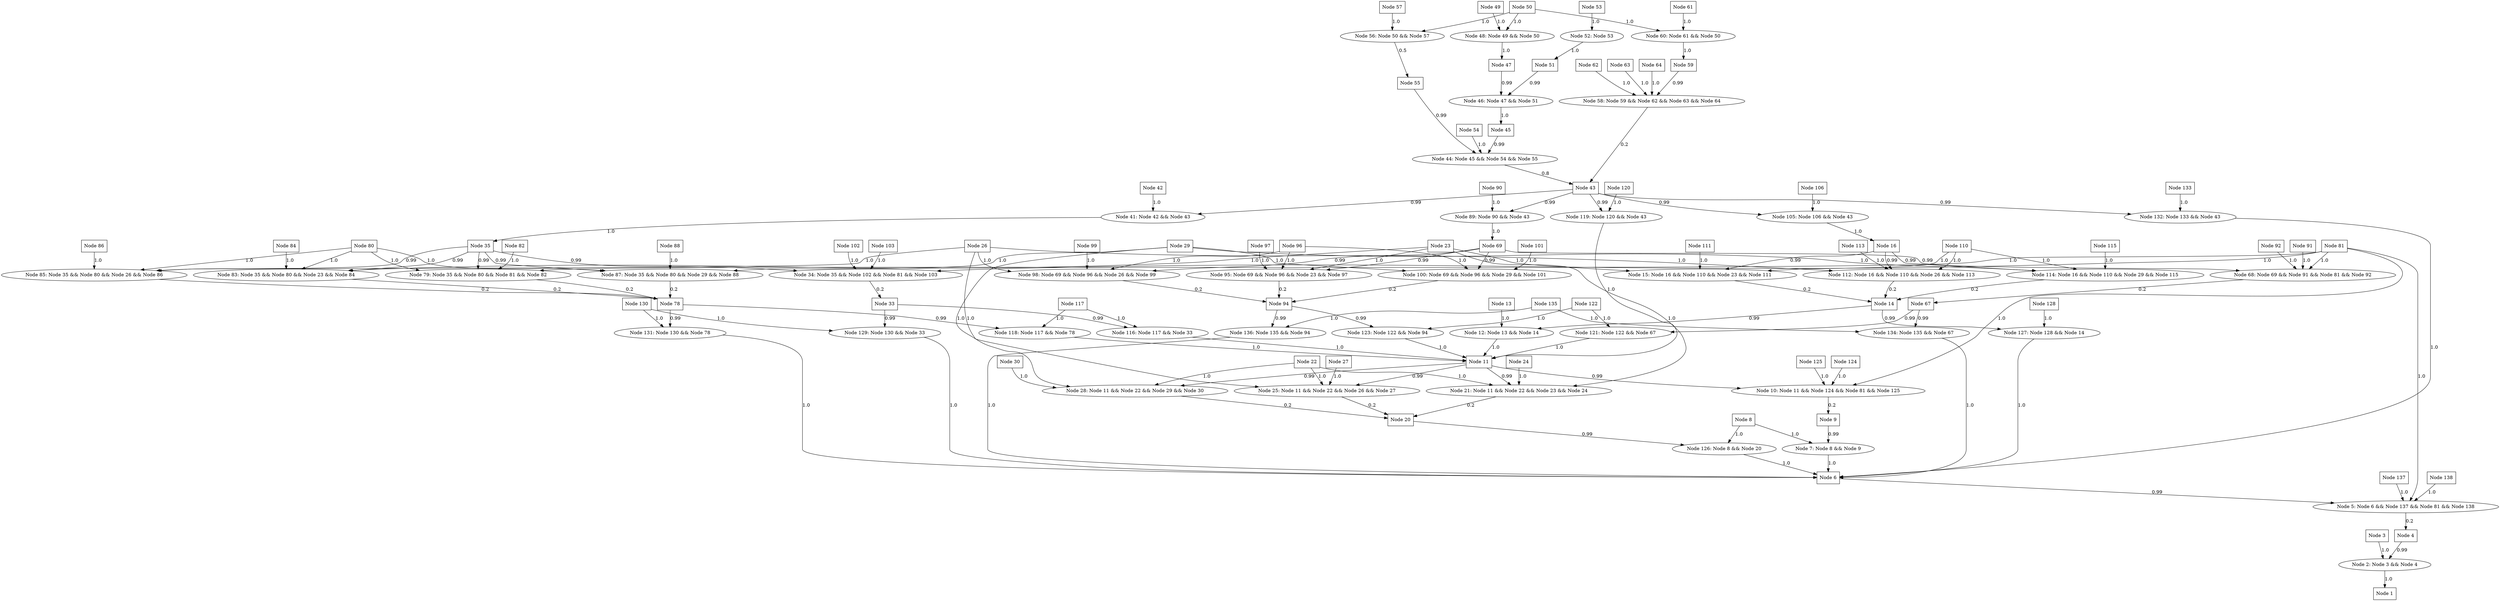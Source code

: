 strict digraph G {
  1 [ label="Node 1" shape="box" ];
  2 [ label="Node 2: Node 3 && Node 4" shape="ellipse" ];
  3 [ label="Node 3" shape="box" ];
  4 [ label="Node 4" shape="box" ];
  5 [ label="Node 5: Node 6 && Node 137 && Node 81 && Node 138" shape="ellipse" ];
  6 [ label="Node 6" shape="box" ];
  7 [ label="Node 137" shape="box" ];
  8 [ label="Node 81" shape="box" ];
  9 [ label="Node 138" shape="box" ];
  10 [ label="Node 7: Node 8 && Node 9" shape="ellipse" ];
  11 [ label="Node 126: Node 8 && Node 20" shape="ellipse" ];
  12 [ label="Node 127: Node 128 && Node 14" shape="ellipse" ];
  13 [ label="Node 129: Node 130 && Node 33" shape="ellipse" ];
  14 [ label="Node 131: Node 130 && Node 78" shape="ellipse" ];
  15 [ label="Node 132: Node 133 && Node 43" shape="ellipse" ];
  16 [ label="Node 134: Node 135 && Node 67" shape="ellipse" ];
  17 [ label="Node 136: Node 135 && Node 94" shape="ellipse" ];
  18 [ label="Node 8" shape="box" ];
  19 [ label="Node 9" shape="box" ];
  20 [ label="Node 20" shape="box" ];
  21 [ label="Node 128" shape="box" ];
  22 [ label="Node 14" shape="box" ];
  23 [ label="Node 130" shape="box" ];
  24 [ label="Node 33" shape="box" ];
  25 [ label="Node 78" shape="box" ];
  26 [ label="Node 133" shape="box" ];
  27 [ label="Node 43" shape="box" ];
  28 [ label="Node 135" shape="box" ];
  29 [ label="Node 67" shape="box" ];
  30 [ label="Node 94" shape="box" ];
  31 [ label="Node 10: Node 11 && Node 124 && Node 81 && Node 125" shape="ellipse" ];
  32 [ label="Node 21: Node 11 && Node 22 && Node 23 && Node 24" shape="ellipse" ];
  33 [ label="Node 25: Node 11 && Node 22 && Node 26 && Node 27" shape="ellipse" ];
  34 [ label="Node 28: Node 11 && Node 22 && Node 29 && Node 30" shape="ellipse" ];
  35 [ label="Node 15: Node 16 && Node 110 && Node 23 && Node 111" shape="ellipse" ];
  36 [ label="Node 112: Node 16 && Node 110 && Node 26 && Node 113" shape="ellipse" ];
  37 [ label="Node 114: Node 16 && Node 110 && Node 29 && Node 115" shape="ellipse" ];
  38 [ label="Node 34: Node 35 && Node 102 && Node 81 && Node 103" shape="ellipse" ];
  39 [ label="Node 79: Node 35 && Node 80 && Node 81 && Node 82" shape="ellipse" ];
  40 [ label="Node 83: Node 35 && Node 80 && Node 23 && Node 84" shape="ellipse" ];
  41 [ label="Node 85: Node 35 && Node 80 && Node 26 && Node 86" shape="ellipse" ];
  42 [ label="Node 87: Node 35 && Node 80 && Node 29 && Node 88" shape="ellipse" ];
  43 [ label="Node 44: Node 45 && Node 54 && Node 55" shape="ellipse" ];
  44 [ label="Node 58: Node 59 && Node 62 && Node 63 && Node 64" shape="ellipse" ];
  45 [ label="Node 68: Node 69 && Node 91 && Node 81 && Node 92" shape="ellipse" ];
  46 [ label="Node 95: Node 69 && Node 96 && Node 23 && Node 97" shape="ellipse" ];
  47 [ label="Node 98: Node 69 && Node 96 && Node 26 && Node 99" shape="ellipse" ];
  48 [ label="Node 100: Node 69 && Node 96 && Node 29 && Node 101" shape="ellipse" ];
  49 [ label="Node 11" shape="box" ];
  50 [ label="Node 124" shape="box" ];
  51 [ label="Node 125" shape="box" ];
  52 [ label="Node 22" shape="box" ];
  53 [ label="Node 23" shape="box" ];
  54 [ label="Node 24" shape="box" ];
  55 [ label="Node 26" shape="box" ];
  56 [ label="Node 27" shape="box" ];
  57 [ label="Node 29" shape="box" ];
  58 [ label="Node 30" shape="box" ];
  59 [ label="Node 16" shape="box" ];
  60 [ label="Node 110" shape="box" ];
  61 [ label="Node 111" shape="box" ];
  62 [ label="Node 113" shape="box" ];
  63 [ label="Node 115" shape="box" ];
  64 [ label="Node 35" shape="box" ];
  65 [ label="Node 102" shape="box" ];
  66 [ label="Node 103" shape="box" ];
  67 [ label="Node 80" shape="box" ];
  68 [ label="Node 82" shape="box" ];
  69 [ label="Node 84" shape="box" ];
  70 [ label="Node 86" shape="box" ];
  71 [ label="Node 88" shape="box" ];
  72 [ label="Node 45" shape="box" ];
  73 [ label="Node 54" shape="box" ];
  74 [ label="Node 55" shape="box" ];
  75 [ label="Node 59" shape="box" ];
  76 [ label="Node 62" shape="box" ];
  77 [ label="Node 63" shape="box" ];
  78 [ label="Node 64" shape="box" ];
  79 [ label="Node 69" shape="box" ];
  80 [ label="Node 91" shape="box" ];
  81 [ label="Node 92" shape="box" ];
  82 [ label="Node 96" shape="box" ];
  83 [ label="Node 97" shape="box" ];
  84 [ label="Node 99" shape="box" ];
  85 [ label="Node 101" shape="box" ];
  86 [ label="Node 12: Node 13 && Node 14" shape="ellipse" ];
  87 [ label="Node 116: Node 117 && Node 33" shape="ellipse" ];
  88 [ label="Node 118: Node 117 && Node 78" shape="ellipse" ];
  89 [ label="Node 119: Node 120 && Node 43" shape="ellipse" ];
  90 [ label="Node 121: Node 122 && Node 67" shape="ellipse" ];
  91 [ label="Node 123: Node 122 && Node 94" shape="ellipse" ];
  92 [ label="Node 105: Node 106 && Node 43" shape="ellipse" ];
  93 [ label="Node 41: Node 42 && Node 43" shape="ellipse" ];
  94 [ label="Node 46: Node 47 && Node 51" shape="ellipse" ];
  95 [ label="Node 56: Node 50 && Node 57" shape="ellipse" ];
  96 [ label="Node 60: Node 61 && Node 50" shape="ellipse" ];
  97 [ label="Node 89: Node 90 && Node 43" shape="ellipse" ];
  98 [ label="Node 13" shape="box" ];
  99 [ label="Node 117" shape="box" ];
  100 [ label="Node 120" shape="box" ];
  101 [ label="Node 122" shape="box" ];
  102 [ label="Node 106" shape="box" ];
  103 [ label="Node 42" shape="box" ];
  104 [ label="Node 47" shape="box" ];
  105 [ label="Node 51" shape="box" ];
  106 [ label="Node 50" shape="box" ];
  107 [ label="Node 57" shape="box" ];
  108 [ label="Node 61" shape="box" ];
  109 [ label="Node 90" shape="box" ];
  110 [ label="Node 48: Node 49 && Node 50" shape="ellipse" ];
  111 [ label="Node 52: Node 53" shape="ellipse" ];
  112 [ label="Node 49" shape="box" ];
  113 [ label="Node 53" shape="box" ];
  3 -> 2 [ label="1.0" color="black" ];
  18 -> 10 [ label="1.0" color="black" ];
  98 -> 86 [ label="1.0" color="black" ];
  49 -> 32 [ label="0.99" color="black" ];
  52 -> 32 [ label="1.0" color="black" ];
  53 -> 32 [ label="1.0" color="black" ];
  54 -> 32 [ label="1.0" color="black" ];
  32 -> 20 [ label="0.2" color="black" ];
  49 -> 33 [ label="0.99" color="black" ];
  52 -> 33 [ label="1.0" color="black" ];
  55 -> 33 [ label="1.0" color="black" ];
  56 -> 33 [ label="1.0" color="black" ];
  33 -> 20 [ label="0.2" color="black" ];
  49 -> 34 [ label="0.99" color="black" ];
  52 -> 34 [ label="1.0" color="black" ];
  57 -> 34 [ label="1.0" color="black" ];
  58 -> 34 [ label="1.0" color="black" ];
  34 -> 20 [ label="0.2" color="black" ];
  103 -> 93 [ label="1.0" color="black" ];
  112 -> 110 [ label="1.0" color="black" ];
  106 -> 110 [ label="1.0" color="black" ];
  110 -> 104 [ label="1.0" color="black" ];
  104 -> 94 [ label="0.99" color="black" ];
  113 -> 111 [ label="1.0" color="black" ];
  111 -> 105 [ label="1.0" color="black" ];
  105 -> 94 [ label="0.99" color="black" ];
  94 -> 72 [ label="1.0" color="black" ];
  72 -> 43 [ label="0.99" color="black" ];
  73 -> 43 [ label="1.0" color="black" ];
  106 -> 95 [ label="1.0" color="black" ];
  107 -> 95 [ label="1.0" color="black" ];
  95 -> 74 [ label="0.5" color="black" ];
  74 -> 43 [ label="0.99" color="black" ];
  43 -> 27 [ label="0.8" color="black" ];
  108 -> 96 [ label="1.0" color="black" ];
  106 -> 96 [ label="1.0" color="black" ];
  96 -> 75 [ label="1.0" color="black" ];
  75 -> 44 [ label="0.99" color="black" ];
  76 -> 44 [ label="1.0" color="black" ];
  77 -> 44 [ label="1.0" color="black" ];
  78 -> 44 [ label="1.0" color="black" ];
  44 -> 27 [ label="0.2" color="black" ];
  27 -> 93 [ label="0.99" color="black" ];
  93 -> 64 [ label="1.0" color="black" ];
  64 -> 39 [ label="0.99" color="black" ];
  67 -> 39 [ label="1.0" color="black" ];
  8 -> 39 [ label="1.0" color="black" ];
  68 -> 39 [ label="1.0" color="black" ];
  39 -> 25 [ label="0.2" color="black" ];
  64 -> 40 [ label="0.99" color="black" ];
  67 -> 40 [ label="1.0" color="black" ];
  53 -> 40 [ label="1.0" color="black" ];
  69 -> 40 [ label="1.0" color="black" ];
  40 -> 25 [ label="0.2" color="black" ];
  64 -> 41 [ label="0.99" color="black" ];
  67 -> 41 [ label="1.0" color="black" ];
  55 -> 41 [ label="1.0" color="black" ];
  70 -> 41 [ label="1.0" color="black" ];
  41 -> 25 [ label="0.2" color="black" ];
  64 -> 42 [ label="0.99" color="black" ];
  67 -> 42 [ label="1.0" color="black" ];
  57 -> 42 [ label="1.0" color="black" ];
  71 -> 42 [ label="1.0" color="black" ];
  42 -> 25 [ label="0.2" color="black" ];
  109 -> 97 [ label="1.0" color="black" ];
  27 -> 97 [ label="0.99" color="black" ];
  97 -> 79 [ label="1.0" color="black" ];
  79 -> 45 [ label="0.99" color="black" ];
  80 -> 45 [ label="1.0" color="black" ];
  8 -> 45 [ label="1.0" color="black" ];
  81 -> 45 [ label="1.0" color="black" ];
  45 -> 29 [ label="0.2" color="black" ];
  79 -> 46 [ label="0.99" color="black" ];
  82 -> 46 [ label="1.0" color="black" ];
  53 -> 46 [ label="1.0" color="black" ];
  83 -> 46 [ label="1.0" color="black" ];
  46 -> 30 [ label="0.2" color="black" ];
  79 -> 47 [ label="0.99" color="black" ];
  82 -> 47 [ label="1.0" color="black" ];
  55 -> 47 [ label="1.0" color="black" ];
  84 -> 47 [ label="1.0" color="black" ];
  47 -> 30 [ label="0.2" color="black" ];
  79 -> 48 [ label="0.99" color="black" ];
  82 -> 48 [ label="1.0" color="black" ];
  57 -> 48 [ label="1.0" color="black" ];
  85 -> 48 [ label="1.0" color="black" ];
  48 -> 30 [ label="0.2" color="black" ];
  64 -> 38 [ label="0.99" color="black" ];
  65 -> 38 [ label="1.0" color="black" ];
  8 -> 38 [ label="1.0" color="black" ];
  66 -> 38 [ label="1.0" color="black" ];
  38 -> 24 [ label="0.2" color="black" ];
  102 -> 92 [ label="1.0" color="black" ];
  27 -> 92 [ label="0.99" color="black" ];
  92 -> 59 [ label="1.0" color="black" ];
  59 -> 35 [ label="0.99" color="black" ];
  60 -> 35 [ label="1.0" color="black" ];
  53 -> 35 [ label="1.0" color="black" ];
  61 -> 35 [ label="1.0" color="black" ];
  35 -> 22 [ label="0.2" color="black" ];
  59 -> 36 [ label="0.99" color="black" ];
  60 -> 36 [ label="1.0" color="black" ];
  55 -> 36 [ label="1.0" color="black" ];
  62 -> 36 [ label="1.0" color="black" ];
  36 -> 22 [ label="0.2" color="black" ];
  59 -> 37 [ label="0.99" color="black" ];
  60 -> 37 [ label="1.0" color="black" ];
  57 -> 37 [ label="1.0" color="black" ];
  63 -> 37 [ label="1.0" color="black" ];
  37 -> 22 [ label="0.2" color="black" ];
  22 -> 86 [ label="0.99" color="black" ];
  86 -> 49 [ label="1.0" color="black" ];
  99 -> 87 [ label="1.0" color="black" ];
  24 -> 87 [ label="0.99" color="black" ];
  87 -> 49 [ label="1.0" color="black" ];
  99 -> 88 [ label="1.0" color="black" ];
  25 -> 88 [ label="0.99" color="black" ];
  88 -> 49 [ label="1.0" color="black" ];
  100 -> 89 [ label="1.0" color="black" ];
  27 -> 89 [ label="0.99" color="black" ];
  89 -> 49 [ label="1.0" color="black" ];
  101 -> 90 [ label="1.0" color="black" ];
  29 -> 90 [ label="0.99" color="black" ];
  90 -> 49 [ label="1.0" color="black" ];
  101 -> 91 [ label="1.0" color="black" ];
  30 -> 91 [ label="0.99" color="black" ];
  91 -> 49 [ label="1.0" color="black" ];
  49 -> 31 [ label="0.99" color="black" ];
  50 -> 31 [ label="1.0" color="black" ];
  8 -> 31 [ label="1.0" color="black" ];
  51 -> 31 [ label="1.0" color="black" ];
  31 -> 19 [ label="0.2" color="black" ];
  19 -> 10 [ label="0.99" color="black" ];
  10 -> 6 [ label="1.0" color="black" ];
  18 -> 11 [ label="1.0" color="black" ];
  20 -> 11 [ label="0.99" color="black" ];
  11 -> 6 [ label="1.0" color="black" ];
  21 -> 12 [ label="1.0" color="black" ];
  22 -> 12 [ label="0.99" color="black" ];
  12 -> 6 [ label="1.0" color="black" ];
  23 -> 13 [ label="1.0" color="black" ];
  24 -> 13 [ label="0.99" color="black" ];
  13 -> 6 [ label="1.0" color="black" ];
  23 -> 14 [ label="1.0" color="black" ];
  25 -> 14 [ label="0.99" color="black" ];
  14 -> 6 [ label="1.0" color="black" ];
  26 -> 15 [ label="1.0" color="black" ];
  27 -> 15 [ label="0.99" color="black" ];
  15 -> 6 [ label="1.0" color="black" ];
  28 -> 16 [ label="1.0" color="black" ];
  29 -> 16 [ label="0.99" color="black" ];
  16 -> 6 [ label="1.0" color="black" ];
  28 -> 17 [ label="1.0" color="black" ];
  30 -> 17 [ label="0.99" color="black" ];
  17 -> 6 [ label="1.0" color="black" ];
  6 -> 5 [ label="0.99" color="black" ];
  7 -> 5 [ label="1.0" color="black" ];
  8 -> 5 [ label="1.0" color="black" ];
  9 -> 5 [ label="1.0" color="black" ];
  5 -> 4 [ label="0.2" color="black" ];
  4 -> 2 [ label="0.99" color="black" ];
  2 -> 1 [ label="1.0" color="black" ];
}

